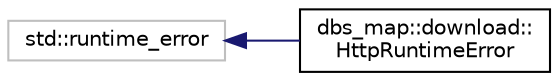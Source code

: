 digraph "Graphical Class Hierarchy"
{
 // LATEX_PDF_SIZE
  edge [fontname="Helvetica",fontsize="10",labelfontname="Helvetica",labelfontsize="10"];
  node [fontname="Helvetica",fontsize="10",shape=record];
  rankdir="LR";
  Node16 [label="std::runtime_error",height=0.2,width=0.4,color="grey75", fillcolor="white", style="filled",tooltip=" "];
  Node16 -> Node0 [dir="back",color="midnightblue",fontsize="10",style="solid",fontname="Helvetica"];
  Node0 [label="dbs_map::download::\lHttpRuntimeError",height=0.2,width=0.4,color="black", fillcolor="white", style="filled",URL="$classdbs__map_1_1download_1_1HttpRuntimeError.html",tooltip="Custom exception class for handling HTTP errors."];
}
